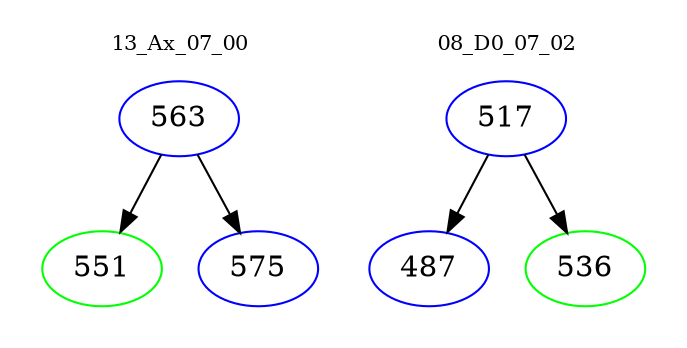digraph{
subgraph cluster_0 {
color = white
label = "13_Ax_07_00";
fontsize=10;
T0_563 [label="563", color="blue"]
T0_563 -> T0_551 [color="black"]
T0_551 [label="551", color="green"]
T0_563 -> T0_575 [color="black"]
T0_575 [label="575", color="blue"]
}
subgraph cluster_1 {
color = white
label = "08_D0_07_02";
fontsize=10;
T1_517 [label="517", color="blue"]
T1_517 -> T1_487 [color="black"]
T1_487 [label="487", color="blue"]
T1_517 -> T1_536 [color="black"]
T1_536 [label="536", color="green"]
}
}
